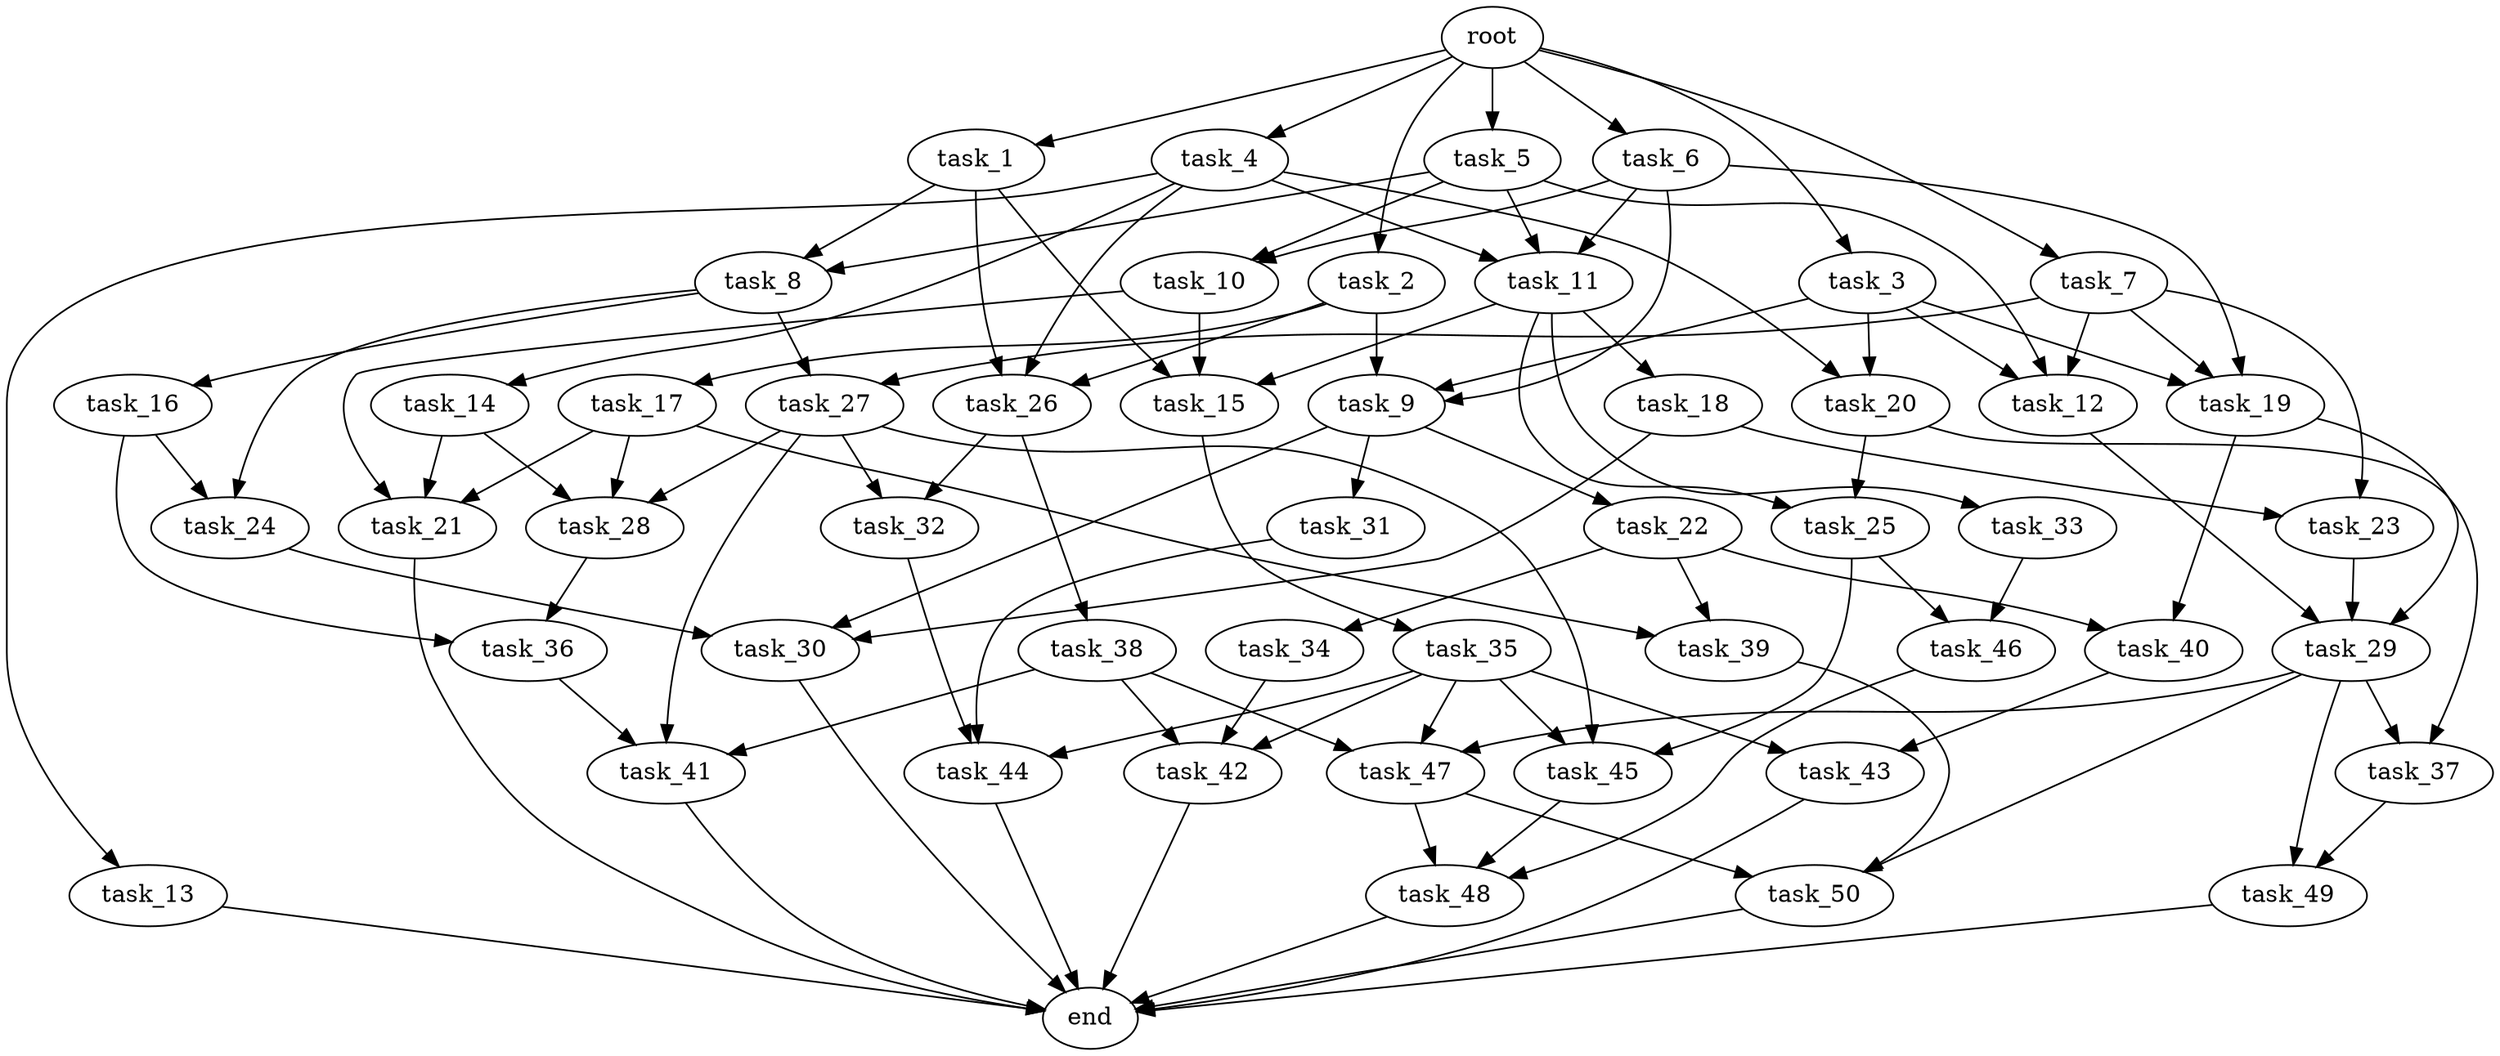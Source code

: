 digraph G {
  root [size="0.000000e+00"];
  task_1 [size="3.202368e+10"];
  task_2 [size="9.066459e+10"];
  task_3 [size="1.348372e+10"];
  task_4 [size="7.823397e+10"];
  task_5 [size="6.864129e+10"];
  task_6 [size="1.295643e+10"];
  task_7 [size="8.066574e+10"];
  task_8 [size="9.573192e+10"];
  task_9 [size="8.489387e+09"];
  task_10 [size="7.585791e+10"];
  task_11 [size="3.870075e+10"];
  task_12 [size="7.687512e+10"];
  task_13 [size="5.401893e+10"];
  task_14 [size="4.354427e+10"];
  task_15 [size="7.680169e+10"];
  task_16 [size="3.085107e+10"];
  task_17 [size="5.221412e+10"];
  task_18 [size="2.701413e+10"];
  task_19 [size="9.412350e+10"];
  task_20 [size="8.761416e+10"];
  task_21 [size="5.945366e+10"];
  task_22 [size="6.313635e+10"];
  task_23 [size="7.861219e+10"];
  task_24 [size="4.131230e+10"];
  task_25 [size="6.505019e+10"];
  task_26 [size="1.250235e+10"];
  task_27 [size="3.696408e+10"];
  task_28 [size="1.574856e+10"];
  task_29 [size="4.976869e+10"];
  task_30 [size="4.911223e+10"];
  task_31 [size="6.838474e+10"];
  task_32 [size="4.490073e+09"];
  task_33 [size="6.299920e+09"];
  task_34 [size="3.639865e+10"];
  task_35 [size="9.347633e+10"];
  task_36 [size="9.518503e+10"];
  task_37 [size="2.063611e+10"];
  task_38 [size="7.168268e+10"];
  task_39 [size="1.476029e+10"];
  task_40 [size="1.480443e+10"];
  task_41 [size="1.793935e+10"];
  task_42 [size="2.031588e+10"];
  task_43 [size="1.514564e+10"];
  task_44 [size="8.278210e+10"];
  task_45 [size="3.903393e+10"];
  task_46 [size="3.394310e+09"];
  task_47 [size="5.210468e+10"];
  task_48 [size="7.451503e+10"];
  task_49 [size="5.225282e+10"];
  task_50 [size="6.193392e+10"];
  end [size="0.000000e+00"];

  root -> task_1 [size="1.000000e-12"];
  root -> task_2 [size="1.000000e-12"];
  root -> task_3 [size="1.000000e-12"];
  root -> task_4 [size="1.000000e-12"];
  root -> task_5 [size="1.000000e-12"];
  root -> task_6 [size="1.000000e-12"];
  root -> task_7 [size="1.000000e-12"];
  task_1 -> task_8 [size="4.786596e+08"];
  task_1 -> task_15 [size="2.560056e+08"];
  task_1 -> task_26 [size="4.167450e+07"];
  task_2 -> task_9 [size="2.829796e+07"];
  task_2 -> task_17 [size="5.221412e+08"];
  task_2 -> task_26 [size="4.167450e+07"];
  task_3 -> task_9 [size="2.829796e+07"];
  task_3 -> task_12 [size="2.562504e+08"];
  task_3 -> task_19 [size="3.137450e+08"];
  task_3 -> task_20 [size="4.380708e+08"];
  task_4 -> task_11 [size="1.290025e+08"];
  task_4 -> task_13 [size="5.401893e+08"];
  task_4 -> task_14 [size="4.354427e+08"];
  task_4 -> task_20 [size="4.380708e+08"];
  task_4 -> task_26 [size="4.167450e+07"];
  task_5 -> task_8 [size="4.786596e+08"];
  task_5 -> task_10 [size="3.792896e+08"];
  task_5 -> task_11 [size="1.290025e+08"];
  task_5 -> task_12 [size="2.562504e+08"];
  task_6 -> task_9 [size="2.829796e+07"];
  task_6 -> task_10 [size="3.792896e+08"];
  task_6 -> task_11 [size="1.290025e+08"];
  task_6 -> task_19 [size="3.137450e+08"];
  task_7 -> task_12 [size="2.562504e+08"];
  task_7 -> task_19 [size="3.137450e+08"];
  task_7 -> task_23 [size="3.930609e+08"];
  task_7 -> task_27 [size="1.848204e+08"];
  task_8 -> task_16 [size="3.085107e+08"];
  task_8 -> task_24 [size="2.065615e+08"];
  task_8 -> task_27 [size="1.848204e+08"];
  task_9 -> task_22 [size="6.313635e+08"];
  task_9 -> task_30 [size="1.637074e+08"];
  task_9 -> task_31 [size="6.838474e+08"];
  task_10 -> task_15 [size="2.560056e+08"];
  task_10 -> task_21 [size="1.981789e+08"];
  task_11 -> task_15 [size="2.560056e+08"];
  task_11 -> task_18 [size="2.701413e+08"];
  task_11 -> task_25 [size="3.252509e+08"];
  task_11 -> task_33 [size="6.299920e+07"];
  task_12 -> task_29 [size="1.658956e+08"];
  task_13 -> end [size="1.000000e-12"];
  task_14 -> task_21 [size="1.981789e+08"];
  task_14 -> task_28 [size="5.249519e+07"];
  task_15 -> task_35 [size="9.347633e+08"];
  task_16 -> task_24 [size="2.065615e+08"];
  task_16 -> task_36 [size="4.759252e+08"];
  task_17 -> task_21 [size="1.981789e+08"];
  task_17 -> task_28 [size="5.249519e+07"];
  task_17 -> task_39 [size="7.380145e+07"];
  task_18 -> task_23 [size="3.930609e+08"];
  task_18 -> task_30 [size="1.637074e+08"];
  task_19 -> task_29 [size="1.658956e+08"];
  task_19 -> task_40 [size="7.402216e+07"];
  task_20 -> task_25 [size="3.252509e+08"];
  task_20 -> task_37 [size="1.031806e+08"];
  task_21 -> end [size="1.000000e-12"];
  task_22 -> task_34 [size="3.639865e+08"];
  task_22 -> task_39 [size="7.380145e+07"];
  task_22 -> task_40 [size="7.402216e+07"];
  task_23 -> task_29 [size="1.658956e+08"];
  task_24 -> task_30 [size="1.637074e+08"];
  task_25 -> task_45 [size="1.301131e+08"];
  task_25 -> task_46 [size="1.697155e+07"];
  task_26 -> task_32 [size="2.245037e+07"];
  task_26 -> task_38 [size="7.168268e+08"];
  task_27 -> task_28 [size="5.249519e+07"];
  task_27 -> task_32 [size="2.245037e+07"];
  task_27 -> task_41 [size="5.979783e+07"];
  task_27 -> task_45 [size="1.301131e+08"];
  task_28 -> task_36 [size="4.759252e+08"];
  task_29 -> task_37 [size="1.031806e+08"];
  task_29 -> task_47 [size="1.736823e+08"];
  task_29 -> task_49 [size="2.612641e+08"];
  task_29 -> task_50 [size="2.064464e+08"];
  task_30 -> end [size="1.000000e-12"];
  task_31 -> task_44 [size="2.759403e+08"];
  task_32 -> task_44 [size="2.759403e+08"];
  task_33 -> task_46 [size="1.697155e+07"];
  task_34 -> task_42 [size="6.771959e+07"];
  task_35 -> task_42 [size="6.771959e+07"];
  task_35 -> task_43 [size="7.572821e+07"];
  task_35 -> task_44 [size="2.759403e+08"];
  task_35 -> task_45 [size="1.301131e+08"];
  task_35 -> task_47 [size="1.736823e+08"];
  task_36 -> task_41 [size="5.979783e+07"];
  task_37 -> task_49 [size="2.612641e+08"];
  task_38 -> task_41 [size="5.979783e+07"];
  task_38 -> task_42 [size="6.771959e+07"];
  task_38 -> task_47 [size="1.736823e+08"];
  task_39 -> task_50 [size="2.064464e+08"];
  task_40 -> task_43 [size="7.572821e+07"];
  task_41 -> end [size="1.000000e-12"];
  task_42 -> end [size="1.000000e-12"];
  task_43 -> end [size="1.000000e-12"];
  task_44 -> end [size="1.000000e-12"];
  task_45 -> task_48 [size="2.483834e+08"];
  task_46 -> task_48 [size="2.483834e+08"];
  task_47 -> task_48 [size="2.483834e+08"];
  task_47 -> task_50 [size="2.064464e+08"];
  task_48 -> end [size="1.000000e-12"];
  task_49 -> end [size="1.000000e-12"];
  task_50 -> end [size="1.000000e-12"];
}
